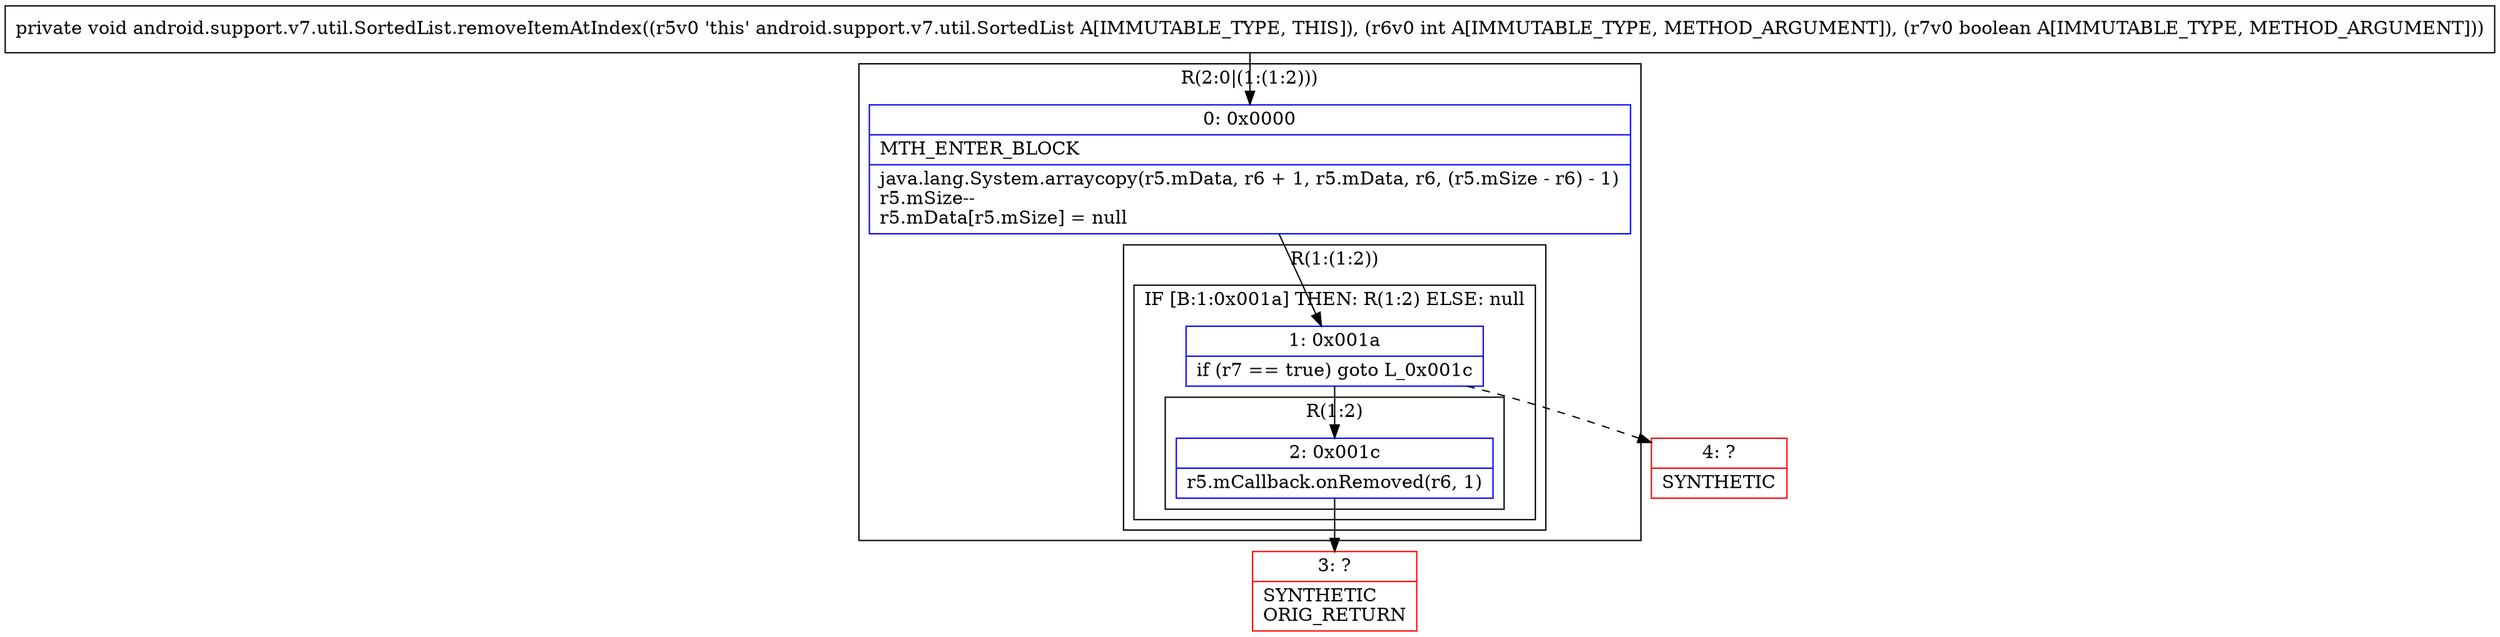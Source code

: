 digraph "CFG forandroid.support.v7.util.SortedList.removeItemAtIndex(IZ)V" {
subgraph cluster_Region_1198013548 {
label = "R(2:0|(1:(1:2)))";
node [shape=record,color=blue];
Node_0 [shape=record,label="{0\:\ 0x0000|MTH_ENTER_BLOCK\l|java.lang.System.arraycopy(r5.mData, r6 + 1, r5.mData, r6, (r5.mSize \- r6) \- 1)\lr5.mSize\-\-\lr5.mData[r5.mSize] = null\l}"];
subgraph cluster_Region_2097893215 {
label = "R(1:(1:2))";
node [shape=record,color=blue];
subgraph cluster_IfRegion_1601060985 {
label = "IF [B:1:0x001a] THEN: R(1:2) ELSE: null";
node [shape=record,color=blue];
Node_1 [shape=record,label="{1\:\ 0x001a|if (r7 == true) goto L_0x001c\l}"];
subgraph cluster_Region_1615308779 {
label = "R(1:2)";
node [shape=record,color=blue];
Node_2 [shape=record,label="{2\:\ 0x001c|r5.mCallback.onRemoved(r6, 1)\l}"];
}
}
}
}
Node_3 [shape=record,color=red,label="{3\:\ ?|SYNTHETIC\lORIG_RETURN\l}"];
Node_4 [shape=record,color=red,label="{4\:\ ?|SYNTHETIC\l}"];
MethodNode[shape=record,label="{private void android.support.v7.util.SortedList.removeItemAtIndex((r5v0 'this' android.support.v7.util.SortedList A[IMMUTABLE_TYPE, THIS]), (r6v0 int A[IMMUTABLE_TYPE, METHOD_ARGUMENT]), (r7v0 boolean A[IMMUTABLE_TYPE, METHOD_ARGUMENT])) }"];
MethodNode -> Node_0;
Node_0 -> Node_1;
Node_1 -> Node_2;
Node_1 -> Node_4[style=dashed];
Node_2 -> Node_3;
}

